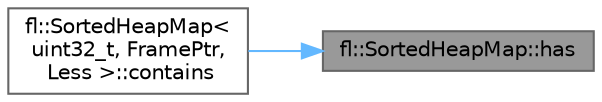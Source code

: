 digraph "fl::SortedHeapMap::has"
{
 // LATEX_PDF_SIZE
  bgcolor="transparent";
  edge [fontname=Helvetica,fontsize=10,labelfontname=Helvetica,labelfontsize=10];
  node [fontname=Helvetica,fontsize=10,shape=box,height=0.2,width=0.4];
  rankdir="RL";
  Node1 [id="Node000001",label="fl::SortedHeapMap::has",height=0.2,width=0.4,color="gray40", fillcolor="grey60", style="filled", fontcolor="black",tooltip=" "];
  Node1 -> Node2 [id="edge1_Node000001_Node000002",dir="back",color="steelblue1",style="solid",tooltip=" "];
  Node2 [id="Node000002",label="fl::SortedHeapMap\<\l uint32_t, FramePtr,\l Less \>::contains",height=0.2,width=0.4,color="grey40", fillcolor="white", style="filled",URL="$dc/d45/classfl_1_1_sorted_heap_map_a57cb802c21a91b12f97473cdb9f7f528.html#a57cb802c21a91b12f97473cdb9f7f528",tooltip=" "];
}
